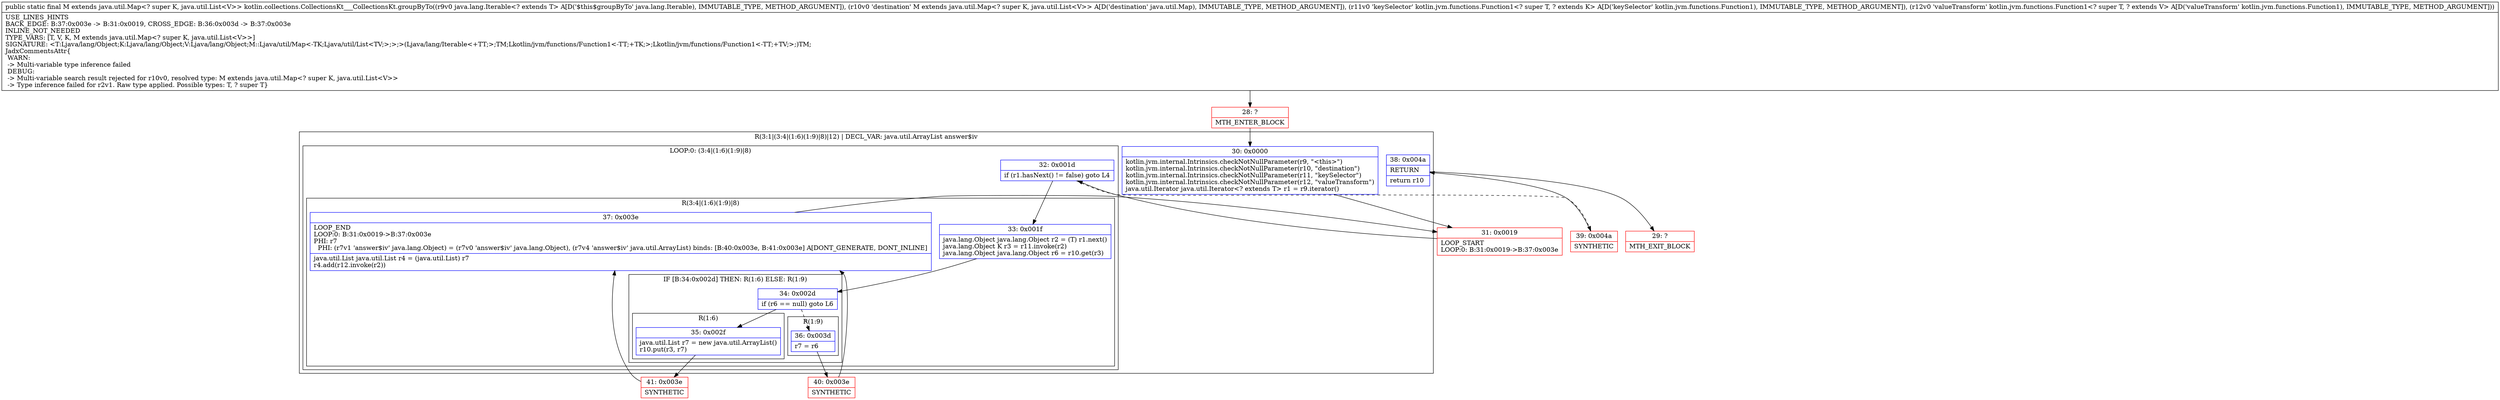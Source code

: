 digraph "CFG forkotlin.collections.CollectionsKt___CollectionsKt.groupByTo(Ljava\/lang\/Iterable;Ljava\/util\/Map;Lkotlin\/jvm\/functions\/Function1;Lkotlin\/jvm\/functions\/Function1;)Ljava\/util\/Map;" {
subgraph cluster_Region_362164279 {
label = "R(3:1|(3:4|(1:6)(1:9)|8)|12) | DECL_VAR: java.util.ArrayList answer$iv\l";
node [shape=record,color=blue];
Node_30 [shape=record,label="{30\:\ 0x0000|kotlin.jvm.internal.Intrinsics.checkNotNullParameter(r9, \"\<this\>\")\lkotlin.jvm.internal.Intrinsics.checkNotNullParameter(r10, \"destination\")\lkotlin.jvm.internal.Intrinsics.checkNotNullParameter(r11, \"keySelector\")\lkotlin.jvm.internal.Intrinsics.checkNotNullParameter(r12, \"valueTransform\")\ljava.util.Iterator java.util.Iterator\<? extends T\> r1 = r9.iterator()\l}"];
subgraph cluster_LoopRegion_318869040 {
label = "LOOP:0: (3:4|(1:6)(1:9)|8)";
node [shape=record,color=blue];
Node_32 [shape=record,label="{32\:\ 0x001d|if (r1.hasNext() != false) goto L4\l}"];
subgraph cluster_Region_328015926 {
label = "R(3:4|(1:6)(1:9)|8)";
node [shape=record,color=blue];
Node_33 [shape=record,label="{33\:\ 0x001f|java.lang.Object java.lang.Object r2 = (T) r1.next()\ljava.lang.Object K r3 = r11.invoke(r2)\ljava.lang.Object java.lang.Object r6 = r10.get(r3)\l}"];
subgraph cluster_IfRegion_1731254193 {
label = "IF [B:34:0x002d] THEN: R(1:6) ELSE: R(1:9)";
node [shape=record,color=blue];
Node_34 [shape=record,label="{34\:\ 0x002d|if (r6 == null) goto L6\l}"];
subgraph cluster_Region_1124286574 {
label = "R(1:6)";
node [shape=record,color=blue];
Node_35 [shape=record,label="{35\:\ 0x002f|java.util.List r7 = new java.util.ArrayList()\lr10.put(r3, r7)\l}"];
}
subgraph cluster_Region_2019534185 {
label = "R(1:9)";
node [shape=record,color=blue];
Node_36 [shape=record,label="{36\:\ 0x003d|r7 = r6\l}"];
}
}
Node_37 [shape=record,label="{37\:\ 0x003e|LOOP_END\lLOOP:0: B:31:0x0019\-\>B:37:0x003e\lPHI: r7 \l  PHI: (r7v1 'answer$iv' java.lang.Object) = (r7v0 'answer$iv' java.lang.Object), (r7v4 'answer$iv' java.util.ArrayList) binds: [B:40:0x003e, B:41:0x003e] A[DONT_GENERATE, DONT_INLINE]\l|java.util.List java.util.List r4 = (java.util.List) r7\lr4.add(r12.invoke(r2))\l}"];
}
}
Node_38 [shape=record,label="{38\:\ 0x004a|RETURN\l|return r10\l}"];
}
Node_28 [shape=record,color=red,label="{28\:\ ?|MTH_ENTER_BLOCK\l}"];
Node_31 [shape=record,color=red,label="{31\:\ 0x0019|LOOP_START\lLOOP:0: B:31:0x0019\-\>B:37:0x003e\l}"];
Node_41 [shape=record,color=red,label="{41\:\ 0x003e|SYNTHETIC\l}"];
Node_40 [shape=record,color=red,label="{40\:\ 0x003e|SYNTHETIC\l}"];
Node_39 [shape=record,color=red,label="{39\:\ 0x004a|SYNTHETIC\l}"];
Node_29 [shape=record,color=red,label="{29\:\ ?|MTH_EXIT_BLOCK\l}"];
MethodNode[shape=record,label="{public static final M extends java.util.Map\<? super K, java.util.List\<V\>\> kotlin.collections.CollectionsKt___CollectionsKt.groupByTo((r9v0 java.lang.Iterable\<? extends T\> A[D('$this$groupByTo' java.lang.Iterable), IMMUTABLE_TYPE, METHOD_ARGUMENT]), (r10v0 'destination' M extends java.util.Map\<? super K, java.util.List\<V\>\> A[D('destination' java.util.Map), IMMUTABLE_TYPE, METHOD_ARGUMENT]), (r11v0 'keySelector' kotlin.jvm.functions.Function1\<? super T, ? extends K\> A[D('keySelector' kotlin.jvm.functions.Function1), IMMUTABLE_TYPE, METHOD_ARGUMENT]), (r12v0 'valueTransform' kotlin.jvm.functions.Function1\<? super T, ? extends V\> A[D('valueTransform' kotlin.jvm.functions.Function1), IMMUTABLE_TYPE, METHOD_ARGUMENT]))  | USE_LINES_HINTS\lBACK_EDGE: B:37:0x003e \-\> B:31:0x0019, CROSS_EDGE: B:36:0x003d \-\> B:37:0x003e\lINLINE_NOT_NEEDED\lTYPE_VARS: [T, V, K, M extends java.util.Map\<? super K, java.util.List\<V\>\>]\lSIGNATURE: \<T:Ljava\/lang\/Object;K:Ljava\/lang\/Object;V:Ljava\/lang\/Object;M::Ljava\/util\/Map\<\-TK;Ljava\/util\/List\<TV;\>;\>;\>(Ljava\/lang\/Iterable\<+TT;\>;TM;Lkotlin\/jvm\/functions\/Function1\<\-TT;+TK;\>;Lkotlin\/jvm\/functions\/Function1\<\-TT;+TV;\>;)TM;\lJadxCommentsAttr\{\l WARN: \l \-\> Multi\-variable type inference failed\l DEBUG: \l \-\> Multi\-variable search result rejected for r10v0, resolved type: M extends java.util.Map\<? super K, java.util.List\<V\>\>\l \-\> Type inference failed for r2v1. Raw type applied. Possible types: T, ? super T\}\l}"];
MethodNode -> Node_28;Node_30 -> Node_31;
Node_32 -> Node_33;
Node_32 -> Node_39[style=dashed];
Node_33 -> Node_34;
Node_34 -> Node_35;
Node_34 -> Node_36[style=dashed];
Node_35 -> Node_41;
Node_36 -> Node_40;
Node_37 -> Node_31;
Node_38 -> Node_29;
Node_28 -> Node_30;
Node_31 -> Node_32;
Node_41 -> Node_37;
Node_40 -> Node_37;
Node_39 -> Node_38;
}

